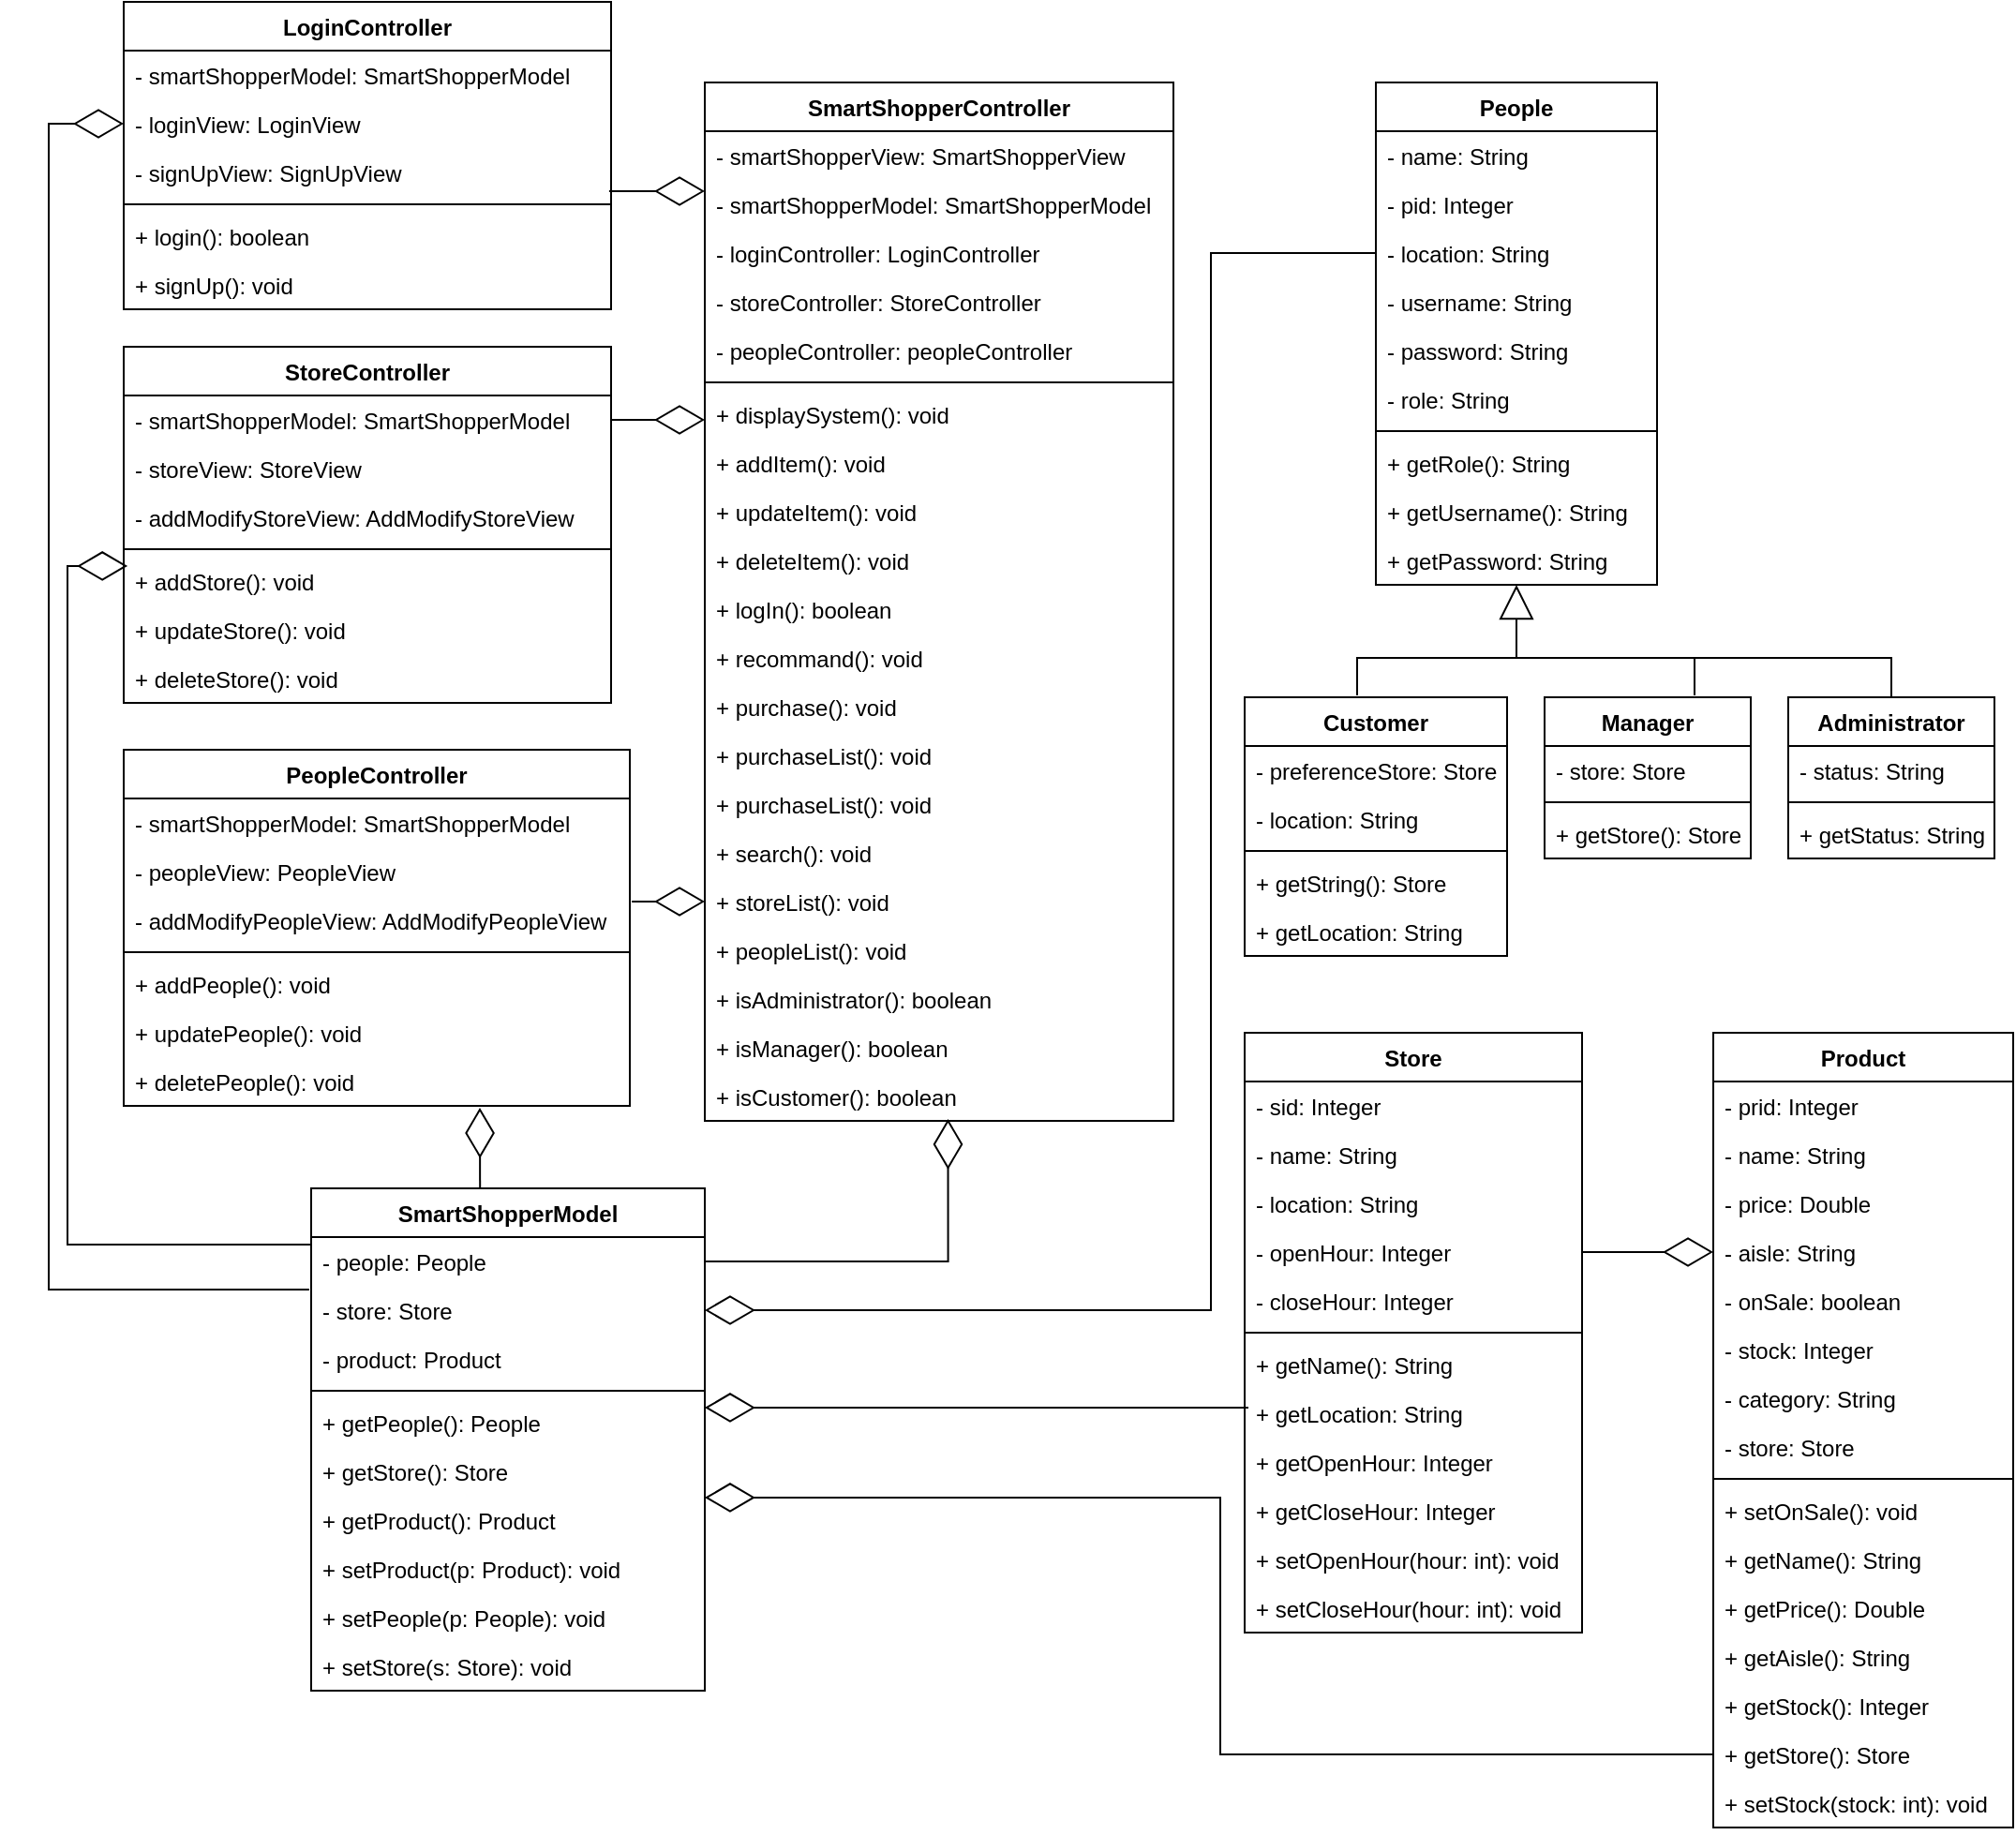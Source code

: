 <mxfile version="17.2.1" type="device"><diagram id="JDErnV-sWYH_Y_T1KV13" name="第 1 页"><mxGraphModel dx="1769" dy="681" grid="1" gridSize="10" guides="1" tooltips="1" connect="1" arrows="1" fold="1" page="1" pageScale="1" pageWidth="827" pageHeight="1169" math="0" shadow="0"><root><mxCell id="0"/><mxCell id="1" parent="0"/><mxCell id="BIxI9gxYh41yNMMNVAJG-5" value="SmartShopperController" style="swimlane;fontStyle=1;align=center;verticalAlign=top;childLayout=stackLayout;horizontal=1;startSize=26;horizontalStack=0;resizeParent=1;resizeParentMax=0;resizeLast=0;collapsible=1;marginBottom=0;" vertex="1" parent="1"><mxGeometry x="-340" y="123" width="250" height="554" as="geometry"/></mxCell><mxCell id="BIxI9gxYh41yNMMNVAJG-28" value="- smartShopperView: SmartShopperView" style="text;strokeColor=none;fillColor=none;align=left;verticalAlign=top;spacingLeft=4;spacingRight=4;overflow=hidden;rotatable=0;points=[[0,0.5],[1,0.5]];portConstraint=eastwest;" vertex="1" parent="BIxI9gxYh41yNMMNVAJG-5"><mxGeometry y="26" width="250" height="26" as="geometry"/></mxCell><mxCell id="BIxI9gxYh41yNMMNVAJG-6" value="- smartShopperModel: SmartShopperModel" style="text;strokeColor=none;fillColor=none;align=left;verticalAlign=top;spacingLeft=4;spacingRight=4;overflow=hidden;rotatable=0;points=[[0,0.5],[1,0.5]];portConstraint=eastwest;" vertex="1" parent="BIxI9gxYh41yNMMNVAJG-5"><mxGeometry y="52" width="250" height="26" as="geometry"/></mxCell><mxCell id="BIxI9gxYh41yNMMNVAJG-26" value="- loginController: LoginController" style="text;strokeColor=none;fillColor=none;align=left;verticalAlign=top;spacingLeft=4;spacingRight=4;overflow=hidden;rotatable=0;points=[[0,0.5],[1,0.5]];portConstraint=eastwest;" vertex="1" parent="BIxI9gxYh41yNMMNVAJG-5"><mxGeometry y="78" width="250" height="26" as="geometry"/></mxCell><mxCell id="BIxI9gxYh41yNMMNVAJG-62" value="- storeController: StoreController" style="text;strokeColor=none;fillColor=none;align=left;verticalAlign=top;spacingLeft=4;spacingRight=4;overflow=hidden;rotatable=0;points=[[0,0.5],[1,0.5]];portConstraint=eastwest;" vertex="1" parent="BIxI9gxYh41yNMMNVAJG-5"><mxGeometry y="104" width="250" height="26" as="geometry"/></mxCell><mxCell id="BIxI9gxYh41yNMMNVAJG-63" value="- peopleController: peopleController" style="text;strokeColor=none;fillColor=none;align=left;verticalAlign=top;spacingLeft=4;spacingRight=4;overflow=hidden;rotatable=0;points=[[0,0.5],[1,0.5]];portConstraint=eastwest;" vertex="1" parent="BIxI9gxYh41yNMMNVAJG-5"><mxGeometry y="130" width="250" height="26" as="geometry"/></mxCell><mxCell id="BIxI9gxYh41yNMMNVAJG-7" value="" style="line;strokeWidth=1;fillColor=none;align=left;verticalAlign=middle;spacingTop=-1;spacingLeft=3;spacingRight=3;rotatable=0;labelPosition=right;points=[];portConstraint=eastwest;" vertex="1" parent="BIxI9gxYh41yNMMNVAJG-5"><mxGeometry y="156" width="250" height="8" as="geometry"/></mxCell><mxCell id="BIxI9gxYh41yNMMNVAJG-8" value="+ displaySystem(): void" style="text;strokeColor=none;fillColor=none;align=left;verticalAlign=top;spacingLeft=4;spacingRight=4;overflow=hidden;rotatable=0;points=[[0,0.5],[1,0.5]];portConstraint=eastwest;" vertex="1" parent="BIxI9gxYh41yNMMNVAJG-5"><mxGeometry y="164" width="250" height="26" as="geometry"/></mxCell><mxCell id="BIxI9gxYh41yNMMNVAJG-12" value="+ addItem(): void" style="text;strokeColor=none;fillColor=none;align=left;verticalAlign=top;spacingLeft=4;spacingRight=4;overflow=hidden;rotatable=0;points=[[0,0.5],[1,0.5]];portConstraint=eastwest;" vertex="1" parent="BIxI9gxYh41yNMMNVAJG-5"><mxGeometry y="190" width="250" height="26" as="geometry"/></mxCell><mxCell id="BIxI9gxYh41yNMMNVAJG-14" value="+ updateItem(): void" style="text;strokeColor=none;fillColor=none;align=left;verticalAlign=top;spacingLeft=4;spacingRight=4;overflow=hidden;rotatable=0;points=[[0,0.5],[1,0.5]];portConstraint=eastwest;" vertex="1" parent="BIxI9gxYh41yNMMNVAJG-5"><mxGeometry y="216" width="250" height="26" as="geometry"/></mxCell><mxCell id="BIxI9gxYh41yNMMNVAJG-15" value="+ deleteItem(): void" style="text;strokeColor=none;fillColor=none;align=left;verticalAlign=top;spacingLeft=4;spacingRight=4;overflow=hidden;rotatable=0;points=[[0,0.5],[1,0.5]];portConstraint=eastwest;" vertex="1" parent="BIxI9gxYh41yNMMNVAJG-5"><mxGeometry y="242" width="250" height="26" as="geometry"/></mxCell><mxCell id="BIxI9gxYh41yNMMNVAJG-16" value="+ logIn(): boolean" style="text;strokeColor=none;fillColor=none;align=left;verticalAlign=top;spacingLeft=4;spacingRight=4;overflow=hidden;rotatable=0;points=[[0,0.5],[1,0.5]];portConstraint=eastwest;" vertex="1" parent="BIxI9gxYh41yNMMNVAJG-5"><mxGeometry y="268" width="250" height="26" as="geometry"/></mxCell><mxCell id="BIxI9gxYh41yNMMNVAJG-35" value="+ recommand(): void" style="text;strokeColor=none;fillColor=none;align=left;verticalAlign=top;spacingLeft=4;spacingRight=4;overflow=hidden;rotatable=0;points=[[0,0.5],[1,0.5]];portConstraint=eastwest;" vertex="1" parent="BIxI9gxYh41yNMMNVAJG-5"><mxGeometry y="294" width="250" height="26" as="geometry"/></mxCell><mxCell id="BIxI9gxYh41yNMMNVAJG-36" value="+ purchase(): void" style="text;strokeColor=none;fillColor=none;align=left;verticalAlign=top;spacingLeft=4;spacingRight=4;overflow=hidden;rotatable=0;points=[[0,0.5],[1,0.5]];portConstraint=eastwest;" vertex="1" parent="BIxI9gxYh41yNMMNVAJG-5"><mxGeometry y="320" width="250" height="26" as="geometry"/></mxCell><mxCell id="BIxI9gxYh41yNMMNVAJG-37" value="+ purchaseList(): void" style="text;strokeColor=none;fillColor=none;align=left;verticalAlign=top;spacingLeft=4;spacingRight=4;overflow=hidden;rotatable=0;points=[[0,0.5],[1,0.5]];portConstraint=eastwest;" vertex="1" parent="BIxI9gxYh41yNMMNVAJG-5"><mxGeometry y="346" width="250" height="26" as="geometry"/></mxCell><mxCell id="BIxI9gxYh41yNMMNVAJG-38" value="+ purchaseList(): void" style="text;strokeColor=none;fillColor=none;align=left;verticalAlign=top;spacingLeft=4;spacingRight=4;overflow=hidden;rotatable=0;points=[[0,0.5],[1,0.5]];portConstraint=eastwest;" vertex="1" parent="BIxI9gxYh41yNMMNVAJG-5"><mxGeometry y="372" width="250" height="26" as="geometry"/></mxCell><mxCell id="BIxI9gxYh41yNMMNVAJG-39" value="+ search(): void" style="text;strokeColor=none;fillColor=none;align=left;verticalAlign=top;spacingLeft=4;spacingRight=4;overflow=hidden;rotatable=0;points=[[0,0.5],[1,0.5]];portConstraint=eastwest;" vertex="1" parent="BIxI9gxYh41yNMMNVAJG-5"><mxGeometry y="398" width="250" height="26" as="geometry"/></mxCell><mxCell id="BIxI9gxYh41yNMMNVAJG-40" value="+ storeList(): void" style="text;strokeColor=none;fillColor=none;align=left;verticalAlign=top;spacingLeft=4;spacingRight=4;overflow=hidden;rotatable=0;points=[[0,0.5],[1,0.5]];portConstraint=eastwest;" vertex="1" parent="BIxI9gxYh41yNMMNVAJG-5"><mxGeometry y="424" width="250" height="26" as="geometry"/></mxCell><mxCell id="BIxI9gxYh41yNMMNVAJG-42" value="+ peopleList(): void" style="text;strokeColor=none;fillColor=none;align=left;verticalAlign=top;spacingLeft=4;spacingRight=4;overflow=hidden;rotatable=0;points=[[0,0.5],[1,0.5]];portConstraint=eastwest;" vertex="1" parent="BIxI9gxYh41yNMMNVAJG-5"><mxGeometry y="450" width="250" height="26" as="geometry"/></mxCell><mxCell id="BIxI9gxYh41yNMMNVAJG-64" value="+ isAdministrator(): boolean" style="text;strokeColor=none;fillColor=none;align=left;verticalAlign=top;spacingLeft=4;spacingRight=4;overflow=hidden;rotatable=0;points=[[0,0.5],[1,0.5]];portConstraint=eastwest;" vertex="1" parent="BIxI9gxYh41yNMMNVAJG-5"><mxGeometry y="476" width="250" height="26" as="geometry"/></mxCell><mxCell id="BIxI9gxYh41yNMMNVAJG-65" value="+ isManager(): boolean" style="text;strokeColor=none;fillColor=none;align=left;verticalAlign=top;spacingLeft=4;spacingRight=4;overflow=hidden;rotatable=0;points=[[0,0.5],[1,0.5]];portConstraint=eastwest;" vertex="1" parent="BIxI9gxYh41yNMMNVAJG-5"><mxGeometry y="502" width="250" height="26" as="geometry"/></mxCell><mxCell id="BIxI9gxYh41yNMMNVAJG-66" value="+ isCustomer(): boolean" style="text;strokeColor=none;fillColor=none;align=left;verticalAlign=top;spacingLeft=4;spacingRight=4;overflow=hidden;rotatable=0;points=[[0,0.5],[1,0.5]];portConstraint=eastwest;" vertex="1" parent="BIxI9gxYh41yNMMNVAJG-5"><mxGeometry y="528" width="250" height="26" as="geometry"/></mxCell><mxCell id="BIxI9gxYh41yNMMNVAJG-17" value="LoginController" style="swimlane;fontStyle=1;align=center;verticalAlign=top;childLayout=stackLayout;horizontal=1;startSize=26;horizontalStack=0;resizeParent=1;resizeParentMax=0;resizeLast=0;collapsible=1;marginBottom=0;" vertex="1" parent="1"><mxGeometry x="-650" y="80" width="260" height="164" as="geometry"/></mxCell><mxCell id="BIxI9gxYh41yNMMNVAJG-18" value="- smartShopperModel: SmartShopperModel" style="text;strokeColor=none;fillColor=none;align=left;verticalAlign=top;spacingLeft=4;spacingRight=4;overflow=hidden;rotatable=0;points=[[0,0.5],[1,0.5]];portConstraint=eastwest;" vertex="1" parent="BIxI9gxYh41yNMMNVAJG-17"><mxGeometry y="26" width="260" height="26" as="geometry"/></mxCell><mxCell id="BIxI9gxYh41yNMMNVAJG-69" value="- loginView: LoginView" style="text;strokeColor=none;fillColor=none;align=left;verticalAlign=top;spacingLeft=4;spacingRight=4;overflow=hidden;rotatable=0;points=[[0,0.5],[1,0.5]];portConstraint=eastwest;" vertex="1" parent="BIxI9gxYh41yNMMNVAJG-17"><mxGeometry y="52" width="260" height="26" as="geometry"/></mxCell><mxCell id="BIxI9gxYh41yNMMNVAJG-27" value="- signUpView: SignUpView" style="text;strokeColor=none;fillColor=none;align=left;verticalAlign=top;spacingLeft=4;spacingRight=4;overflow=hidden;rotatable=0;points=[[0,0.5],[1,0.5]];portConstraint=eastwest;" vertex="1" parent="BIxI9gxYh41yNMMNVAJG-17"><mxGeometry y="78" width="260" height="26" as="geometry"/></mxCell><mxCell id="BIxI9gxYh41yNMMNVAJG-19" value="" style="line;strokeWidth=1;fillColor=none;align=left;verticalAlign=middle;spacingTop=-1;spacingLeft=3;spacingRight=3;rotatable=0;labelPosition=right;points=[];portConstraint=eastwest;" vertex="1" parent="BIxI9gxYh41yNMMNVAJG-17"><mxGeometry y="104" width="260" height="8" as="geometry"/></mxCell><mxCell id="BIxI9gxYh41yNMMNVAJG-20" value="+ login(): boolean" style="text;strokeColor=none;fillColor=none;align=left;verticalAlign=top;spacingLeft=4;spacingRight=4;overflow=hidden;rotatable=0;points=[[0,0.5],[1,0.5]];portConstraint=eastwest;" vertex="1" parent="BIxI9gxYh41yNMMNVAJG-17"><mxGeometry y="112" width="260" height="26" as="geometry"/></mxCell><mxCell id="BIxI9gxYh41yNMMNVAJG-21" value="+ signUp(): void" style="text;strokeColor=none;fillColor=none;align=left;verticalAlign=top;spacingLeft=4;spacingRight=4;overflow=hidden;rotatable=0;points=[[0,0.5],[1,0.5]];portConstraint=eastwest;" vertex="1" parent="BIxI9gxYh41yNMMNVAJG-17"><mxGeometry y="138" width="260" height="26" as="geometry"/></mxCell><mxCell id="BIxI9gxYh41yNMMNVAJG-25" value="" style="endArrow=diamondThin;endFill=0;endSize=24;html=1;rounded=0;exitX=0.996;exitY=0.885;exitDx=0;exitDy=0;exitPerimeter=0;" edge="1" parent="1" source="BIxI9gxYh41yNMMNVAJG-27"><mxGeometry width="160" relative="1" as="geometry"><mxPoint x="-520" y="393" as="sourcePoint"/><mxPoint x="-340" y="181" as="targetPoint"/></mxGeometry></mxCell><mxCell id="BIxI9gxYh41yNMMNVAJG-29" value="StoreController" style="swimlane;fontStyle=1;align=center;verticalAlign=top;childLayout=stackLayout;horizontal=1;startSize=26;horizontalStack=0;resizeParent=1;resizeParentMax=0;resizeLast=0;collapsible=1;marginBottom=0;" vertex="1" parent="1"><mxGeometry x="-650" y="264" width="260" height="190" as="geometry"/></mxCell><mxCell id="BIxI9gxYh41yNMMNVAJG-30" value="- smartShopperModel: SmartShopperModel" style="text;strokeColor=none;fillColor=none;align=left;verticalAlign=top;spacingLeft=4;spacingRight=4;overflow=hidden;rotatable=0;points=[[0,0.5],[1,0.5]];portConstraint=eastwest;" vertex="1" parent="BIxI9gxYh41yNMMNVAJG-29"><mxGeometry y="26" width="260" height="26" as="geometry"/></mxCell><mxCell id="BIxI9gxYh41yNMMNVAJG-68" value="- storeView: StoreView" style="text;strokeColor=none;fillColor=none;align=left;verticalAlign=top;spacingLeft=4;spacingRight=4;overflow=hidden;rotatable=0;points=[[0,0.5],[1,0.5]];portConstraint=eastwest;" vertex="1" parent="BIxI9gxYh41yNMMNVAJG-29"><mxGeometry y="52" width="260" height="26" as="geometry"/></mxCell><mxCell id="BIxI9gxYh41yNMMNVAJG-31" value="- addModifyStoreView: AddModifyStoreView" style="text;strokeColor=none;fillColor=none;align=left;verticalAlign=top;spacingLeft=4;spacingRight=4;overflow=hidden;rotatable=0;points=[[0,0.5],[1,0.5]];portConstraint=eastwest;" vertex="1" parent="BIxI9gxYh41yNMMNVAJG-29"><mxGeometry y="78" width="260" height="26" as="geometry"/></mxCell><mxCell id="BIxI9gxYh41yNMMNVAJG-32" value="" style="line;strokeWidth=1;fillColor=none;align=left;verticalAlign=middle;spacingTop=-1;spacingLeft=3;spacingRight=3;rotatable=0;labelPosition=right;points=[];portConstraint=eastwest;" vertex="1" parent="BIxI9gxYh41yNMMNVAJG-29"><mxGeometry y="104" width="260" height="8" as="geometry"/></mxCell><mxCell id="BIxI9gxYh41yNMMNVAJG-33" value="+ addStore(): void" style="text;strokeColor=none;fillColor=none;align=left;verticalAlign=top;spacingLeft=4;spacingRight=4;overflow=hidden;rotatable=0;points=[[0,0.5],[1,0.5]];portConstraint=eastwest;" vertex="1" parent="BIxI9gxYh41yNMMNVAJG-29"><mxGeometry y="112" width="260" height="26" as="geometry"/></mxCell><mxCell id="BIxI9gxYh41yNMMNVAJG-43" value="+ updateStore(): void" style="text;strokeColor=none;fillColor=none;align=left;verticalAlign=top;spacingLeft=4;spacingRight=4;overflow=hidden;rotatable=0;points=[[0,0.5],[1,0.5]];portConstraint=eastwest;" vertex="1" parent="BIxI9gxYh41yNMMNVAJG-29"><mxGeometry y="138" width="260" height="26" as="geometry"/></mxCell><mxCell id="BIxI9gxYh41yNMMNVAJG-44" value="+ deleteStore(): void" style="text;strokeColor=none;fillColor=none;align=left;verticalAlign=top;spacingLeft=4;spacingRight=4;overflow=hidden;rotatable=0;points=[[0,0.5],[1,0.5]];portConstraint=eastwest;" vertex="1" parent="BIxI9gxYh41yNMMNVAJG-29"><mxGeometry y="164" width="260" height="26" as="geometry"/></mxCell><mxCell id="BIxI9gxYh41yNMMNVAJG-45" value="" style="endArrow=diamondThin;endFill=0;endSize=24;html=1;rounded=0;exitX=1;exitY=0.5;exitDx=0;exitDy=0;" edge="1" parent="1" source="BIxI9gxYh41yNMMNVAJG-30"><mxGeometry width="160" relative="1" as="geometry"><mxPoint x="-497.92" y="163.992" as="sourcePoint"/><mxPoint x="-340" y="303" as="targetPoint"/></mxGeometry></mxCell><mxCell id="BIxI9gxYh41yNMMNVAJG-47" value="PeopleController" style="swimlane;fontStyle=1;align=center;verticalAlign=top;childLayout=stackLayout;horizontal=1;startSize=26;horizontalStack=0;resizeParent=1;resizeParentMax=0;resizeLast=0;collapsible=1;marginBottom=0;" vertex="1" parent="1"><mxGeometry x="-650" y="479" width="270" height="190" as="geometry"/></mxCell><mxCell id="BIxI9gxYh41yNMMNVAJG-48" value="- smartShopperModel: SmartShopperModel" style="text;strokeColor=none;fillColor=none;align=left;verticalAlign=top;spacingLeft=4;spacingRight=4;overflow=hidden;rotatable=0;points=[[0,0.5],[1,0.5]];portConstraint=eastwest;" vertex="1" parent="BIxI9gxYh41yNMMNVAJG-47"><mxGeometry y="26" width="270" height="26" as="geometry"/></mxCell><mxCell id="BIxI9gxYh41yNMMNVAJG-70" value="- peopleView: PeopleView" style="text;strokeColor=none;fillColor=none;align=left;verticalAlign=top;spacingLeft=4;spacingRight=4;overflow=hidden;rotatable=0;points=[[0,0.5],[1,0.5]];portConstraint=eastwest;" vertex="1" parent="BIxI9gxYh41yNMMNVAJG-47"><mxGeometry y="52" width="270" height="26" as="geometry"/></mxCell><mxCell id="BIxI9gxYh41yNMMNVAJG-49" value="- addModifyPeopleView: AddModifyPeopleView" style="text;strokeColor=none;fillColor=none;align=left;verticalAlign=top;spacingLeft=4;spacingRight=4;overflow=hidden;rotatable=0;points=[[0,0.5],[1,0.5]];portConstraint=eastwest;" vertex="1" parent="BIxI9gxYh41yNMMNVAJG-47"><mxGeometry y="78" width="270" height="26" as="geometry"/></mxCell><mxCell id="BIxI9gxYh41yNMMNVAJG-50" value="" style="line;strokeWidth=1;fillColor=none;align=left;verticalAlign=middle;spacingTop=-1;spacingLeft=3;spacingRight=3;rotatable=0;labelPosition=right;points=[];portConstraint=eastwest;" vertex="1" parent="BIxI9gxYh41yNMMNVAJG-47"><mxGeometry y="104" width="270" height="8" as="geometry"/></mxCell><mxCell id="BIxI9gxYh41yNMMNVAJG-51" value="+ addPeople(): void" style="text;strokeColor=none;fillColor=none;align=left;verticalAlign=top;spacingLeft=4;spacingRight=4;overflow=hidden;rotatable=0;points=[[0,0.5],[1,0.5]];portConstraint=eastwest;" vertex="1" parent="BIxI9gxYh41yNMMNVAJG-47"><mxGeometry y="112" width="270" height="26" as="geometry"/></mxCell><mxCell id="BIxI9gxYh41yNMMNVAJG-52" value="+ updatePeople(): void" style="text;strokeColor=none;fillColor=none;align=left;verticalAlign=top;spacingLeft=4;spacingRight=4;overflow=hidden;rotatable=0;points=[[0,0.5],[1,0.5]];portConstraint=eastwest;" vertex="1" parent="BIxI9gxYh41yNMMNVAJG-47"><mxGeometry y="138" width="270" height="26" as="geometry"/></mxCell><mxCell id="BIxI9gxYh41yNMMNVAJG-53" value="+ deletePeople(): void" style="text;strokeColor=none;fillColor=none;align=left;verticalAlign=top;spacingLeft=4;spacingRight=4;overflow=hidden;rotatable=0;points=[[0,0.5],[1,0.5]];portConstraint=eastwest;" vertex="1" parent="BIxI9gxYh41yNMMNVAJG-47"><mxGeometry y="164" width="270" height="26" as="geometry"/></mxCell><mxCell id="BIxI9gxYh41yNMMNVAJG-54" value="SmartShopperModel" style="swimlane;fontStyle=1;align=center;verticalAlign=top;childLayout=stackLayout;horizontal=1;startSize=26;horizontalStack=0;resizeParent=1;resizeParentMax=0;resizeLast=0;collapsible=1;marginBottom=0;" vertex="1" parent="1"><mxGeometry x="-550" y="713" width="210" height="268" as="geometry"/></mxCell><mxCell id="BIxI9gxYh41yNMMNVAJG-55" value="- people: People" style="text;strokeColor=none;fillColor=none;align=left;verticalAlign=top;spacingLeft=4;spacingRight=4;overflow=hidden;rotatable=0;points=[[0,0.5],[1,0.5]];portConstraint=eastwest;" vertex="1" parent="BIxI9gxYh41yNMMNVAJG-54"><mxGeometry y="26" width="210" height="26" as="geometry"/></mxCell><mxCell id="BIxI9gxYh41yNMMNVAJG-56" value="- store: Store" style="text;strokeColor=none;fillColor=none;align=left;verticalAlign=top;spacingLeft=4;spacingRight=4;overflow=hidden;rotatable=0;points=[[0,0.5],[1,0.5]];portConstraint=eastwest;" vertex="1" parent="BIxI9gxYh41yNMMNVAJG-54"><mxGeometry y="52" width="210" height="26" as="geometry"/></mxCell><mxCell id="BIxI9gxYh41yNMMNVAJG-67" value="- product: Product" style="text;strokeColor=none;fillColor=none;align=left;verticalAlign=top;spacingLeft=4;spacingRight=4;overflow=hidden;rotatable=0;points=[[0,0.5],[1,0.5]];portConstraint=eastwest;" vertex="1" parent="BIxI9gxYh41yNMMNVAJG-54"><mxGeometry y="78" width="210" height="26" as="geometry"/></mxCell><mxCell id="BIxI9gxYh41yNMMNVAJG-57" value="" style="line;strokeWidth=1;fillColor=none;align=left;verticalAlign=middle;spacingTop=-1;spacingLeft=3;spacingRight=3;rotatable=0;labelPosition=right;points=[];portConstraint=eastwest;" vertex="1" parent="BIxI9gxYh41yNMMNVAJG-54"><mxGeometry y="104" width="210" height="8" as="geometry"/></mxCell><mxCell id="BIxI9gxYh41yNMMNVAJG-58" value="+ getPeople(): People" style="text;strokeColor=none;fillColor=none;align=left;verticalAlign=top;spacingLeft=4;spacingRight=4;overflow=hidden;rotatable=0;points=[[0,0.5],[1,0.5]];portConstraint=eastwest;" vertex="1" parent="BIxI9gxYh41yNMMNVAJG-54"><mxGeometry y="112" width="210" height="26" as="geometry"/></mxCell><mxCell id="BIxI9gxYh41yNMMNVAJG-59" value="+ getStore(): Store" style="text;strokeColor=none;fillColor=none;align=left;verticalAlign=top;spacingLeft=4;spacingRight=4;overflow=hidden;rotatable=0;points=[[0,0.5],[1,0.5]];portConstraint=eastwest;" vertex="1" parent="BIxI9gxYh41yNMMNVAJG-54"><mxGeometry y="138" width="210" height="26" as="geometry"/></mxCell><mxCell id="BIxI9gxYh41yNMMNVAJG-60" value="+ getProduct(): Product" style="text;strokeColor=none;fillColor=none;align=left;verticalAlign=top;spacingLeft=4;spacingRight=4;overflow=hidden;rotatable=0;points=[[0,0.5],[1,0.5]];portConstraint=eastwest;" vertex="1" parent="BIxI9gxYh41yNMMNVAJG-54"><mxGeometry y="164" width="210" height="26" as="geometry"/></mxCell><mxCell id="BIxI9gxYh41yNMMNVAJG-158" value="+ setProduct(p: Product): void" style="text;strokeColor=none;fillColor=none;align=left;verticalAlign=top;spacingLeft=4;spacingRight=4;overflow=hidden;rotatable=0;points=[[0,0.5],[1,0.5]];portConstraint=eastwest;" vertex="1" parent="BIxI9gxYh41yNMMNVAJG-54"><mxGeometry y="190" width="210" height="26" as="geometry"/></mxCell><mxCell id="BIxI9gxYh41yNMMNVAJG-159" value="+ setPeople(p: People): void" style="text;strokeColor=none;fillColor=none;align=left;verticalAlign=top;spacingLeft=4;spacingRight=4;overflow=hidden;rotatable=0;points=[[0,0.5],[1,0.5]];portConstraint=eastwest;" vertex="1" parent="BIxI9gxYh41yNMMNVAJG-54"><mxGeometry y="216" width="210" height="26" as="geometry"/></mxCell><mxCell id="BIxI9gxYh41yNMMNVAJG-160" value="+ setStore(s: Store): void" style="text;strokeColor=none;fillColor=none;align=left;verticalAlign=top;spacingLeft=4;spacingRight=4;overflow=hidden;rotatable=0;points=[[0,0.5],[1,0.5]];portConstraint=eastwest;" vertex="1" parent="BIxI9gxYh41yNMMNVAJG-54"><mxGeometry y="242" width="210" height="26" as="geometry"/></mxCell><mxCell id="BIxI9gxYh41yNMMNVAJG-61" value="" style="endArrow=diamondThin;endFill=0;endSize=24;html=1;rounded=0;exitX=1.004;exitY=0.115;exitDx=0;exitDy=0;exitPerimeter=0;entryX=0;entryY=0.5;entryDx=0;entryDy=0;" edge="1" parent="1" source="BIxI9gxYh41yNMMNVAJG-49" target="BIxI9gxYh41yNMMNVAJG-40"><mxGeometry width="160" relative="1" as="geometry"><mxPoint x="-500" y="342" as="sourcePoint"/><mxPoint x="-340" y="508" as="targetPoint"/></mxGeometry></mxCell><mxCell id="BIxI9gxYh41yNMMNVAJG-71" value="" style="endArrow=diamondThin;endFill=0;endSize=24;html=1;rounded=0;exitX=1;exitY=0.5;exitDx=0;exitDy=0;entryX=0.519;entryY=0.962;entryDx=0;entryDy=0;entryPerimeter=0;edgeStyle=orthogonalEdgeStyle;" edge="1" parent="1" source="BIxI9gxYh41yNMMNVAJG-55" target="BIxI9gxYh41yNMMNVAJG-66"><mxGeometry width="160" relative="1" as="geometry"><mxPoint x="-408.96" y="569.99" as="sourcePoint"/><mxPoint x="-330" y="570" as="targetPoint"/></mxGeometry></mxCell><mxCell id="BIxI9gxYh41yNMMNVAJG-72" value="" style="endArrow=diamondThin;endFill=0;endSize=24;html=1;rounded=0;exitX=0.429;exitY=0;exitDx=0;exitDy=0;exitPerimeter=0;" edge="1" parent="1" source="BIxI9gxYh41yNMMNVAJG-54"><mxGeometry width="160" relative="1" as="geometry"><mxPoint x="-330" y="762" as="sourcePoint"/><mxPoint x="-460" y="670" as="targetPoint"/></mxGeometry></mxCell><mxCell id="BIxI9gxYh41yNMMNVAJG-73" value="" style="endArrow=diamondThin;endFill=0;endSize=24;html=1;rounded=0;exitX=0;exitY=0.154;exitDx=0;exitDy=0;exitPerimeter=0;entryX=0.008;entryY=0.192;entryDx=0;entryDy=0;entryPerimeter=0;edgeStyle=orthogonalEdgeStyle;" edge="1" parent="1" source="BIxI9gxYh41yNMMNVAJG-55" target="BIxI9gxYh41yNMMNVAJG-33"><mxGeometry width="160" relative="1" as="geometry"><mxPoint x="-449.91" y="723" as="sourcePoint"/><mxPoint x="-450.04" y="679.988" as="targetPoint"/><Array as="points"><mxPoint x="-680" y="743"/><mxPoint x="-680" y="381"/></Array></mxGeometry></mxCell><mxCell id="BIxI9gxYh41yNMMNVAJG-74" value="" style="endArrow=diamondThin;endFill=0;endSize=24;html=1;rounded=0;exitX=-0.005;exitY=1.077;exitDx=0;exitDy=0;exitPerimeter=0;entryX=0;entryY=0.5;entryDx=0;entryDy=0;edgeStyle=orthogonalEdgeStyle;" edge="1" parent="1" source="BIxI9gxYh41yNMMNVAJG-55" target="BIxI9gxYh41yNMMNVAJG-69"><mxGeometry width="160" relative="1" as="geometry"><mxPoint x="-540" y="753.004" as="sourcePoint"/><mxPoint x="-667.92" y="390.992" as="targetPoint"/><Array as="points"><mxPoint x="-690" y="767"/><mxPoint x="-690" y="145"/></Array></mxGeometry></mxCell><mxCell id="BIxI9gxYh41yNMMNVAJG-75" value="People" style="swimlane;fontStyle=1;align=center;verticalAlign=top;childLayout=stackLayout;horizontal=1;startSize=26;horizontalStack=0;resizeParent=1;resizeParentMax=0;resizeLast=0;collapsible=1;marginBottom=0;" vertex="1" parent="1"><mxGeometry x="18" y="123" width="150" height="268" as="geometry"/></mxCell><mxCell id="BIxI9gxYh41yNMMNVAJG-76" value="- name: String" style="text;strokeColor=none;fillColor=none;align=left;verticalAlign=top;spacingLeft=4;spacingRight=4;overflow=hidden;rotatable=0;points=[[0,0.5],[1,0.5]];portConstraint=eastwest;" vertex="1" parent="BIxI9gxYh41yNMMNVAJG-75"><mxGeometry y="26" width="150" height="26" as="geometry"/></mxCell><mxCell id="BIxI9gxYh41yNMMNVAJG-77" value="- pid: Integer" style="text;strokeColor=none;fillColor=none;align=left;verticalAlign=top;spacingLeft=4;spacingRight=4;overflow=hidden;rotatable=0;points=[[0,0.5],[1,0.5]];portConstraint=eastwest;" vertex="1" parent="BIxI9gxYh41yNMMNVAJG-75"><mxGeometry y="52" width="150" height="26" as="geometry"/></mxCell><mxCell id="BIxI9gxYh41yNMMNVAJG-78" value="- location: String" style="text;strokeColor=none;fillColor=none;align=left;verticalAlign=top;spacingLeft=4;spacingRight=4;overflow=hidden;rotatable=0;points=[[0,0.5],[1,0.5]];portConstraint=eastwest;" vertex="1" parent="BIxI9gxYh41yNMMNVAJG-75"><mxGeometry y="78" width="150" height="26" as="geometry"/></mxCell><mxCell id="BIxI9gxYh41yNMMNVAJG-83" value="- username: String" style="text;strokeColor=none;fillColor=none;align=left;verticalAlign=top;spacingLeft=4;spacingRight=4;overflow=hidden;rotatable=0;points=[[0,0.5],[1,0.5]];portConstraint=eastwest;" vertex="1" parent="BIxI9gxYh41yNMMNVAJG-75"><mxGeometry y="104" width="150" height="26" as="geometry"/></mxCell><mxCell id="BIxI9gxYh41yNMMNVAJG-84" value="- password: String" style="text;strokeColor=none;fillColor=none;align=left;verticalAlign=top;spacingLeft=4;spacingRight=4;overflow=hidden;rotatable=0;points=[[0,0.5],[1,0.5]];portConstraint=eastwest;" vertex="1" parent="BIxI9gxYh41yNMMNVAJG-75"><mxGeometry y="130" width="150" height="26" as="geometry"/></mxCell><mxCell id="BIxI9gxYh41yNMMNVAJG-85" value="- role: String" style="text;strokeColor=none;fillColor=none;align=left;verticalAlign=top;spacingLeft=4;spacingRight=4;overflow=hidden;rotatable=0;points=[[0,0.5],[1,0.5]];portConstraint=eastwest;" vertex="1" parent="BIxI9gxYh41yNMMNVAJG-75"><mxGeometry y="156" width="150" height="26" as="geometry"/></mxCell><mxCell id="BIxI9gxYh41yNMMNVAJG-79" value="" style="line;strokeWidth=1;fillColor=none;align=left;verticalAlign=middle;spacingTop=-1;spacingLeft=3;spacingRight=3;rotatable=0;labelPosition=right;points=[];portConstraint=eastwest;" vertex="1" parent="BIxI9gxYh41yNMMNVAJG-75"><mxGeometry y="182" width="150" height="8" as="geometry"/></mxCell><mxCell id="BIxI9gxYh41yNMMNVAJG-80" value="+ getRole(): String" style="text;strokeColor=none;fillColor=none;align=left;verticalAlign=top;spacingLeft=4;spacingRight=4;overflow=hidden;rotatable=0;points=[[0,0.5],[1,0.5]];portConstraint=eastwest;" vertex="1" parent="BIxI9gxYh41yNMMNVAJG-75"><mxGeometry y="190" width="150" height="26" as="geometry"/></mxCell><mxCell id="BIxI9gxYh41yNMMNVAJG-81" value="+ getUsername(): String" style="text;strokeColor=none;fillColor=none;align=left;verticalAlign=top;spacingLeft=4;spacingRight=4;overflow=hidden;rotatable=0;points=[[0,0.5],[1,0.5]];portConstraint=eastwest;" vertex="1" parent="BIxI9gxYh41yNMMNVAJG-75"><mxGeometry y="216" width="150" height="26" as="geometry"/></mxCell><mxCell id="BIxI9gxYh41yNMMNVAJG-82" value="+ getPassword: String" style="text;strokeColor=none;fillColor=none;align=left;verticalAlign=top;spacingLeft=4;spacingRight=4;overflow=hidden;rotatable=0;points=[[0,0.5],[1,0.5]];portConstraint=eastwest;" vertex="1" parent="BIxI9gxYh41yNMMNVAJG-75"><mxGeometry y="242" width="150" height="26" as="geometry"/></mxCell><mxCell id="BIxI9gxYh41yNMMNVAJG-86" value="Customer" style="swimlane;fontStyle=1;align=center;verticalAlign=top;childLayout=stackLayout;horizontal=1;startSize=26;horizontalStack=0;resizeParent=1;resizeParentMax=0;resizeLast=0;collapsible=1;marginBottom=0;" vertex="1" parent="1"><mxGeometry x="-52" y="451" width="140" height="138" as="geometry"/></mxCell><mxCell id="BIxI9gxYh41yNMMNVAJG-87" value="- preferenceStore: Store" style="text;strokeColor=none;fillColor=none;align=left;verticalAlign=top;spacingLeft=4;spacingRight=4;overflow=hidden;rotatable=0;points=[[0,0.5],[1,0.5]];portConstraint=eastwest;" vertex="1" parent="BIxI9gxYh41yNMMNVAJG-86"><mxGeometry y="26" width="140" height="26" as="geometry"/></mxCell><mxCell id="BIxI9gxYh41yNMMNVAJG-88" value="- location: String" style="text;strokeColor=none;fillColor=none;align=left;verticalAlign=top;spacingLeft=4;spacingRight=4;overflow=hidden;rotatable=0;points=[[0,0.5],[1,0.5]];portConstraint=eastwest;" vertex="1" parent="BIxI9gxYh41yNMMNVAJG-86"><mxGeometry y="52" width="140" height="26" as="geometry"/></mxCell><mxCell id="BIxI9gxYh41yNMMNVAJG-93" value="" style="line;strokeWidth=1;fillColor=none;align=left;verticalAlign=middle;spacingTop=-1;spacingLeft=3;spacingRight=3;rotatable=0;labelPosition=right;points=[];portConstraint=eastwest;" vertex="1" parent="BIxI9gxYh41yNMMNVAJG-86"><mxGeometry y="78" width="140" height="8" as="geometry"/></mxCell><mxCell id="BIxI9gxYh41yNMMNVAJG-94" value="+ getString(): Store" style="text;strokeColor=none;fillColor=none;align=left;verticalAlign=top;spacingLeft=4;spacingRight=4;overflow=hidden;rotatable=0;points=[[0,0.5],[1,0.5]];portConstraint=eastwest;" vertex="1" parent="BIxI9gxYh41yNMMNVAJG-86"><mxGeometry y="86" width="140" height="26" as="geometry"/></mxCell><mxCell id="BIxI9gxYh41yNMMNVAJG-96" value="+ getLocation: String" style="text;strokeColor=none;fillColor=none;align=left;verticalAlign=top;spacingLeft=4;spacingRight=4;overflow=hidden;rotatable=0;points=[[0,0.5],[1,0.5]];portConstraint=eastwest;" vertex="1" parent="BIxI9gxYh41yNMMNVAJG-86"><mxGeometry y="112" width="140" height="26" as="geometry"/></mxCell><mxCell id="BIxI9gxYh41yNMMNVAJG-97" value="Manager" style="swimlane;fontStyle=1;align=center;verticalAlign=top;childLayout=stackLayout;horizontal=1;startSize=26;horizontalStack=0;resizeParent=1;resizeParentMax=0;resizeLast=0;collapsible=1;marginBottom=0;" vertex="1" parent="1"><mxGeometry x="108" y="451" width="110" height="86" as="geometry"/></mxCell><mxCell id="BIxI9gxYh41yNMMNVAJG-98" value="- store: Store" style="text;strokeColor=none;fillColor=none;align=left;verticalAlign=top;spacingLeft=4;spacingRight=4;overflow=hidden;rotatable=0;points=[[0,0.5],[1,0.5]];portConstraint=eastwest;" vertex="1" parent="BIxI9gxYh41yNMMNVAJG-97"><mxGeometry y="26" width="110" height="26" as="geometry"/></mxCell><mxCell id="BIxI9gxYh41yNMMNVAJG-104" value="" style="line;strokeWidth=1;fillColor=none;align=left;verticalAlign=middle;spacingTop=-1;spacingLeft=3;spacingRight=3;rotatable=0;labelPosition=right;points=[];portConstraint=eastwest;" vertex="1" parent="BIxI9gxYh41yNMMNVAJG-97"><mxGeometry y="52" width="110" height="8" as="geometry"/></mxCell><mxCell id="BIxI9gxYh41yNMMNVAJG-105" value="+ getStore(): Store" style="text;strokeColor=none;fillColor=none;align=left;verticalAlign=top;spacingLeft=4;spacingRight=4;overflow=hidden;rotatable=0;points=[[0,0.5],[1,0.5]];portConstraint=eastwest;" vertex="1" parent="BIxI9gxYh41yNMMNVAJG-97"><mxGeometry y="60" width="110" height="26" as="geometry"/></mxCell><mxCell id="BIxI9gxYh41yNMMNVAJG-108" value="Administrator" style="swimlane;fontStyle=1;align=center;verticalAlign=top;childLayout=stackLayout;horizontal=1;startSize=26;horizontalStack=0;resizeParent=1;resizeParentMax=0;resizeLast=0;collapsible=1;marginBottom=0;" vertex="1" parent="1"><mxGeometry x="238" y="451" width="110" height="86" as="geometry"/></mxCell><mxCell id="BIxI9gxYh41yNMMNVAJG-114" value="- status: String" style="text;strokeColor=none;fillColor=none;align=left;verticalAlign=top;spacingLeft=4;spacingRight=4;overflow=hidden;rotatable=0;points=[[0,0.5],[1,0.5]];portConstraint=eastwest;" vertex="1" parent="BIxI9gxYh41yNMMNVAJG-108"><mxGeometry y="26" width="110" height="26" as="geometry"/></mxCell><mxCell id="BIxI9gxYh41yNMMNVAJG-115" value="" style="line;strokeWidth=1;fillColor=none;align=left;verticalAlign=middle;spacingTop=-1;spacingLeft=3;spacingRight=3;rotatable=0;labelPosition=right;points=[];portConstraint=eastwest;" vertex="1" parent="BIxI9gxYh41yNMMNVAJG-108"><mxGeometry y="52" width="110" height="8" as="geometry"/></mxCell><mxCell id="BIxI9gxYh41yNMMNVAJG-116" value="+ getStatus: String" style="text;strokeColor=none;fillColor=none;align=left;verticalAlign=top;spacingLeft=4;spacingRight=4;overflow=hidden;rotatable=0;points=[[0,0.5],[1,0.5]];portConstraint=eastwest;" vertex="1" parent="BIxI9gxYh41yNMMNVAJG-108"><mxGeometry y="60" width="110" height="26" as="geometry"/></mxCell><mxCell id="BIxI9gxYh41yNMMNVAJG-119" value="" style="endArrow=block;endSize=16;endFill=0;html=1;rounded=0;" edge="1" parent="1" target="BIxI9gxYh41yNMMNVAJG-82"><mxGeometry width="160" relative="1" as="geometry"><mxPoint x="93" y="430" as="sourcePoint"/><mxPoint x="-192" y="450" as="targetPoint"/></mxGeometry></mxCell><mxCell id="BIxI9gxYh41yNMMNVAJG-120" value="" style="endArrow=none;html=1;rounded=0;edgeStyle=orthogonalEdgeStyle;entryX=0.5;entryY=0;entryDx=0;entryDy=0;" edge="1" parent="1" target="BIxI9gxYh41yNMMNVAJG-108"><mxGeometry width="50" height="50" relative="1" as="geometry"><mxPoint x="8" y="450" as="sourcePoint"/><mxPoint x="338" y="430" as="targetPoint"/><Array as="points"><mxPoint x="8" y="430"/><mxPoint x="293" y="430"/></Array></mxGeometry></mxCell><mxCell id="BIxI9gxYh41yNMMNVAJG-121" value="" style="endArrow=none;html=1;rounded=0;" edge="1" parent="1"><mxGeometry width="50" height="50" relative="1" as="geometry"><mxPoint x="188" y="450" as="sourcePoint"/><mxPoint x="188" y="430" as="targetPoint"/></mxGeometry></mxCell><mxCell id="BIxI9gxYh41yNMMNVAJG-122" value="" style="endArrow=diamondThin;endFill=0;endSize=24;html=1;rounded=0;exitX=0;exitY=0.5;exitDx=0;exitDy=0;entryX=1;entryY=0.5;entryDx=0;entryDy=0;edgeStyle=orthogonalEdgeStyle;" edge="1" parent="1" source="BIxI9gxYh41yNMMNVAJG-78" target="BIxI9gxYh41yNMMNVAJG-56"><mxGeometry width="160" relative="1" as="geometry"><mxPoint x="-330" y="762" as="sourcePoint"/><mxPoint x="-195.06" y="686.012" as="targetPoint"/><Array as="points"><mxPoint x="-70" y="214"/><mxPoint x="-70" y="778"/></Array></mxGeometry></mxCell><mxCell id="BIxI9gxYh41yNMMNVAJG-123" value="Product" style="swimlane;fontStyle=1;align=center;verticalAlign=top;childLayout=stackLayout;horizontal=1;startSize=26;horizontalStack=0;resizeParent=1;resizeParentMax=0;resizeLast=0;collapsible=1;marginBottom=0;" vertex="1" parent="1"><mxGeometry x="198" y="630" width="160" height="424" as="geometry"/></mxCell><mxCell id="BIxI9gxYh41yNMMNVAJG-124" value="- prid: Integer" style="text;strokeColor=none;fillColor=none;align=left;verticalAlign=top;spacingLeft=4;spacingRight=4;overflow=hidden;rotatable=0;points=[[0,0.5],[1,0.5]];portConstraint=eastwest;" vertex="1" parent="BIxI9gxYh41yNMMNVAJG-123"><mxGeometry y="26" width="160" height="26" as="geometry"/></mxCell><mxCell id="BIxI9gxYh41yNMMNVAJG-125" value="- name: String" style="text;strokeColor=none;fillColor=none;align=left;verticalAlign=top;spacingLeft=4;spacingRight=4;overflow=hidden;rotatable=0;points=[[0,0.5],[1,0.5]];portConstraint=eastwest;" vertex="1" parent="BIxI9gxYh41yNMMNVAJG-123"><mxGeometry y="52" width="160" height="26" as="geometry"/></mxCell><mxCell id="BIxI9gxYh41yNMMNVAJG-143" value="- price: Double" style="text;strokeColor=none;fillColor=none;align=left;verticalAlign=top;spacingLeft=4;spacingRight=4;overflow=hidden;rotatable=0;points=[[0,0.5],[1,0.5]];portConstraint=eastwest;" vertex="1" parent="BIxI9gxYh41yNMMNVAJG-123"><mxGeometry y="78" width="160" height="26" as="geometry"/></mxCell><mxCell id="BIxI9gxYh41yNMMNVAJG-145" value="- aisle: String" style="text;strokeColor=none;fillColor=none;align=left;verticalAlign=top;spacingLeft=4;spacingRight=4;overflow=hidden;rotatable=0;points=[[0,0.5],[1,0.5]];portConstraint=eastwest;" vertex="1" parent="BIxI9gxYh41yNMMNVAJG-123"><mxGeometry y="104" width="160" height="26" as="geometry"/></mxCell><mxCell id="BIxI9gxYh41yNMMNVAJG-146" value="- onSale: boolean" style="text;strokeColor=none;fillColor=none;align=left;verticalAlign=top;spacingLeft=4;spacingRight=4;overflow=hidden;rotatable=0;points=[[0,0.5],[1,0.5]];portConstraint=eastwest;" vertex="1" parent="BIxI9gxYh41yNMMNVAJG-123"><mxGeometry y="130" width="160" height="26" as="geometry"/></mxCell><mxCell id="BIxI9gxYh41yNMMNVAJG-147" value="- stock: Integer" style="text;strokeColor=none;fillColor=none;align=left;verticalAlign=top;spacingLeft=4;spacingRight=4;overflow=hidden;rotatable=0;points=[[0,0.5],[1,0.5]];portConstraint=eastwest;" vertex="1" parent="BIxI9gxYh41yNMMNVAJG-123"><mxGeometry y="156" width="160" height="26" as="geometry"/></mxCell><mxCell id="BIxI9gxYh41yNMMNVAJG-148" value="- category: String" style="text;strokeColor=none;fillColor=none;align=left;verticalAlign=top;spacingLeft=4;spacingRight=4;overflow=hidden;rotatable=0;points=[[0,0.5],[1,0.5]];portConstraint=eastwest;" vertex="1" parent="BIxI9gxYh41yNMMNVAJG-123"><mxGeometry y="182" width="160" height="26" as="geometry"/></mxCell><mxCell id="BIxI9gxYh41yNMMNVAJG-144" value="- store: Store" style="text;strokeColor=none;fillColor=none;align=left;verticalAlign=top;spacingLeft=4;spacingRight=4;overflow=hidden;rotatable=0;points=[[0,0.5],[1,0.5]];portConstraint=eastwest;" vertex="1" parent="BIxI9gxYh41yNMMNVAJG-123"><mxGeometry y="208" width="160" height="26" as="geometry"/></mxCell><mxCell id="BIxI9gxYh41yNMMNVAJG-126" value="" style="line;strokeWidth=1;fillColor=none;align=left;verticalAlign=middle;spacingTop=-1;spacingLeft=3;spacingRight=3;rotatable=0;labelPosition=right;points=[];portConstraint=eastwest;" vertex="1" parent="BIxI9gxYh41yNMMNVAJG-123"><mxGeometry y="234" width="160" height="8" as="geometry"/></mxCell><mxCell id="BIxI9gxYh41yNMMNVAJG-127" value="+ setOnSale(): void" style="text;strokeColor=none;fillColor=none;align=left;verticalAlign=top;spacingLeft=4;spacingRight=4;overflow=hidden;rotatable=0;points=[[0,0.5],[1,0.5]];portConstraint=eastwest;" vertex="1" parent="BIxI9gxYh41yNMMNVAJG-123"><mxGeometry y="242" width="160" height="26" as="geometry"/></mxCell><mxCell id="BIxI9gxYh41yNMMNVAJG-128" value="+ getName(): String" style="text;strokeColor=none;fillColor=none;align=left;verticalAlign=top;spacingLeft=4;spacingRight=4;overflow=hidden;rotatable=0;points=[[0,0.5],[1,0.5]];portConstraint=eastwest;" vertex="1" parent="BIxI9gxYh41yNMMNVAJG-123"><mxGeometry y="268" width="160" height="26" as="geometry"/></mxCell><mxCell id="BIxI9gxYh41yNMMNVAJG-149" value="+ getPrice(): Double" style="text;strokeColor=none;fillColor=none;align=left;verticalAlign=top;spacingLeft=4;spacingRight=4;overflow=hidden;rotatable=0;points=[[0,0.5],[1,0.5]];portConstraint=eastwest;" vertex="1" parent="BIxI9gxYh41yNMMNVAJG-123"><mxGeometry y="294" width="160" height="26" as="geometry"/></mxCell><mxCell id="BIxI9gxYh41yNMMNVAJG-150" value="+ getAisle(): String" style="text;strokeColor=none;fillColor=none;align=left;verticalAlign=top;spacingLeft=4;spacingRight=4;overflow=hidden;rotatable=0;points=[[0,0.5],[1,0.5]];portConstraint=eastwest;" vertex="1" parent="BIxI9gxYh41yNMMNVAJG-123"><mxGeometry y="320" width="160" height="26" as="geometry"/></mxCell><mxCell id="BIxI9gxYh41yNMMNVAJG-151" value="+ getStock(): Integer" style="text;strokeColor=none;fillColor=none;align=left;verticalAlign=top;spacingLeft=4;spacingRight=4;overflow=hidden;rotatable=0;points=[[0,0.5],[1,0.5]];portConstraint=eastwest;" vertex="1" parent="BIxI9gxYh41yNMMNVAJG-123"><mxGeometry y="346" width="160" height="26" as="geometry"/></mxCell><mxCell id="BIxI9gxYh41yNMMNVAJG-152" value="+ getStore(): Store" style="text;strokeColor=none;fillColor=none;align=left;verticalAlign=top;spacingLeft=4;spacingRight=4;overflow=hidden;rotatable=0;points=[[0,0.5],[1,0.5]];portConstraint=eastwest;" vertex="1" parent="BIxI9gxYh41yNMMNVAJG-123"><mxGeometry y="372" width="160" height="26" as="geometry"/></mxCell><mxCell id="BIxI9gxYh41yNMMNVAJG-153" value="+ setStock(stock: int): void" style="text;strokeColor=none;fillColor=none;align=left;verticalAlign=top;spacingLeft=4;spacingRight=4;overflow=hidden;rotatable=0;points=[[0,0.5],[1,0.5]];portConstraint=eastwest;" vertex="1" parent="BIxI9gxYh41yNMMNVAJG-123"><mxGeometry y="398" width="160" height="26" as="geometry"/></mxCell><mxCell id="BIxI9gxYh41yNMMNVAJG-129" value="Store" style="swimlane;fontStyle=1;align=center;verticalAlign=top;childLayout=stackLayout;horizontal=1;startSize=26;horizontalStack=0;resizeParent=1;resizeParentMax=0;resizeLast=0;collapsible=1;marginBottom=0;" vertex="1" parent="1"><mxGeometry x="-52" y="630" width="180" height="320" as="geometry"/></mxCell><mxCell id="BIxI9gxYh41yNMMNVAJG-130" value="- sid: Integer" style="text;strokeColor=none;fillColor=none;align=left;verticalAlign=top;spacingLeft=4;spacingRight=4;overflow=hidden;rotatable=0;points=[[0,0.5],[1,0.5]];portConstraint=eastwest;" vertex="1" parent="BIxI9gxYh41yNMMNVAJG-129"><mxGeometry y="26" width="180" height="26" as="geometry"/></mxCell><mxCell id="BIxI9gxYh41yNMMNVAJG-131" value="- name: String" style="text;strokeColor=none;fillColor=none;align=left;verticalAlign=top;spacingLeft=4;spacingRight=4;overflow=hidden;rotatable=0;points=[[0,0.5],[1,0.5]];portConstraint=eastwest;" vertex="1" parent="BIxI9gxYh41yNMMNVAJG-129"><mxGeometry y="52" width="180" height="26" as="geometry"/></mxCell><mxCell id="BIxI9gxYh41yNMMNVAJG-136" value="- location: String" style="text;strokeColor=none;fillColor=none;align=left;verticalAlign=top;spacingLeft=4;spacingRight=4;overflow=hidden;rotatable=0;points=[[0,0.5],[1,0.5]];portConstraint=eastwest;" vertex="1" parent="BIxI9gxYh41yNMMNVAJG-129"><mxGeometry y="78" width="180" height="26" as="geometry"/></mxCell><mxCell id="BIxI9gxYh41yNMMNVAJG-137" value="- openHour: Integer" style="text;strokeColor=none;fillColor=none;align=left;verticalAlign=top;spacingLeft=4;spacingRight=4;overflow=hidden;rotatable=0;points=[[0,0.5],[1,0.5]];portConstraint=eastwest;" vertex="1" parent="BIxI9gxYh41yNMMNVAJG-129"><mxGeometry y="104" width="180" height="26" as="geometry"/></mxCell><mxCell id="BIxI9gxYh41yNMMNVAJG-138" value="- closeHour: Integer" style="text;strokeColor=none;fillColor=none;align=left;verticalAlign=top;spacingLeft=4;spacingRight=4;overflow=hidden;rotatable=0;points=[[0,0.5],[1,0.5]];portConstraint=eastwest;" vertex="1" parent="BIxI9gxYh41yNMMNVAJG-129"><mxGeometry y="130" width="180" height="26" as="geometry"/></mxCell><mxCell id="BIxI9gxYh41yNMMNVAJG-132" value="" style="line;strokeWidth=1;fillColor=none;align=left;verticalAlign=middle;spacingTop=-1;spacingLeft=3;spacingRight=3;rotatable=0;labelPosition=right;points=[];portConstraint=eastwest;" vertex="1" parent="BIxI9gxYh41yNMMNVAJG-129"><mxGeometry y="156" width="180" height="8" as="geometry"/></mxCell><mxCell id="BIxI9gxYh41yNMMNVAJG-133" value="+ getName(): String" style="text;strokeColor=none;fillColor=none;align=left;verticalAlign=top;spacingLeft=4;spacingRight=4;overflow=hidden;rotatable=0;points=[[0,0.5],[1,0.5]];portConstraint=eastwest;" vertex="1" parent="BIxI9gxYh41yNMMNVAJG-129"><mxGeometry y="164" width="180" height="26" as="geometry"/></mxCell><mxCell id="BIxI9gxYh41yNMMNVAJG-134" value="+ getLocation: String" style="text;strokeColor=none;fillColor=none;align=left;verticalAlign=top;spacingLeft=4;spacingRight=4;overflow=hidden;rotatable=0;points=[[0,0.5],[1,0.5]];portConstraint=eastwest;" vertex="1" parent="BIxI9gxYh41yNMMNVAJG-129"><mxGeometry y="190" width="180" height="26" as="geometry"/></mxCell><mxCell id="BIxI9gxYh41yNMMNVAJG-139" value="+ getOpenHour: Integer" style="text;strokeColor=none;fillColor=none;align=left;verticalAlign=top;spacingLeft=4;spacingRight=4;overflow=hidden;rotatable=0;points=[[0,0.5],[1,0.5]];portConstraint=eastwest;" vertex="1" parent="BIxI9gxYh41yNMMNVAJG-129"><mxGeometry y="216" width="180" height="26" as="geometry"/></mxCell><mxCell id="BIxI9gxYh41yNMMNVAJG-141" value="+ getCloseHour: Integer" style="text;strokeColor=none;fillColor=none;align=left;verticalAlign=top;spacingLeft=4;spacingRight=4;overflow=hidden;rotatable=0;points=[[0,0.5],[1,0.5]];portConstraint=eastwest;" vertex="1" parent="BIxI9gxYh41yNMMNVAJG-129"><mxGeometry y="242" width="180" height="26" as="geometry"/></mxCell><mxCell id="BIxI9gxYh41yNMMNVAJG-154" value="+ setOpenHour(hour: int): void" style="text;strokeColor=none;fillColor=none;align=left;verticalAlign=top;spacingLeft=4;spacingRight=4;overflow=hidden;rotatable=0;points=[[0,0.5],[1,0.5]];portConstraint=eastwest;" vertex="1" parent="BIxI9gxYh41yNMMNVAJG-129"><mxGeometry y="268" width="180" height="26" as="geometry"/></mxCell><mxCell id="BIxI9gxYh41yNMMNVAJG-155" value="+ setCloseHour(hour: int): void" style="text;strokeColor=none;fillColor=none;align=left;verticalAlign=top;spacingLeft=4;spacingRight=4;overflow=hidden;rotatable=0;points=[[0,0.5],[1,0.5]];portConstraint=eastwest;" vertex="1" parent="BIxI9gxYh41yNMMNVAJG-129"><mxGeometry y="294" width="180" height="26" as="geometry"/></mxCell><mxCell id="BIxI9gxYh41yNMMNVAJG-135" value="" style="endArrow=diamondThin;endFill=0;endSize=24;html=1;rounded=0;entryX=0;entryY=0.5;entryDx=0;entryDy=0;edgeStyle=orthogonalEdgeStyle;exitX=1;exitY=0.5;exitDx=0;exitDy=0;" edge="1" parent="1" source="BIxI9gxYh41yNMMNVAJG-137" target="BIxI9gxYh41yNMMNVAJG-145"><mxGeometry width="160" relative="1" as="geometry"><mxPoint x="-122" y="940" as="sourcePoint"/><mxPoint x="-212.25" y="686.012" as="targetPoint"/><Array as="points"><mxPoint x="148" y="747"/><mxPoint x="148" y="747"/></Array></mxGeometry></mxCell><mxCell id="BIxI9gxYh41yNMMNVAJG-156" value="" style="endArrow=diamondThin;endFill=0;endSize=24;html=1;rounded=0;entryX=1;entryY=0.192;entryDx=0;entryDy=0;entryPerimeter=0;" edge="1" parent="1" target="BIxI9gxYh41yNMMNVAJG-58"><mxGeometry width="160" relative="1" as="geometry"><mxPoint x="-50" y="830" as="sourcePoint"/><mxPoint x="-330" y="788" as="targetPoint"/></mxGeometry></mxCell><mxCell id="BIxI9gxYh41yNMMNVAJG-157" value="" style="endArrow=diamondThin;endFill=0;endSize=24;html=1;rounded=0;exitX=0;exitY=0.5;exitDx=0;exitDy=0;entryX=1;entryY=0.038;entryDx=0;entryDy=0;entryPerimeter=0;edgeStyle=orthogonalEdgeStyle;" edge="1" parent="1" source="BIxI9gxYh41yNMMNVAJG-152" target="BIxI9gxYh41yNMMNVAJG-60"><mxGeometry width="160" relative="1" as="geometry"><mxPoint x="-330" y="762" as="sourcePoint"/><mxPoint x="-200.25" y="686.012" as="targetPoint"/><Array as="points"><mxPoint x="-65" y="1015"/><mxPoint x="-65" y="878"/></Array></mxGeometry></mxCell></root></mxGraphModel></diagram></mxfile>